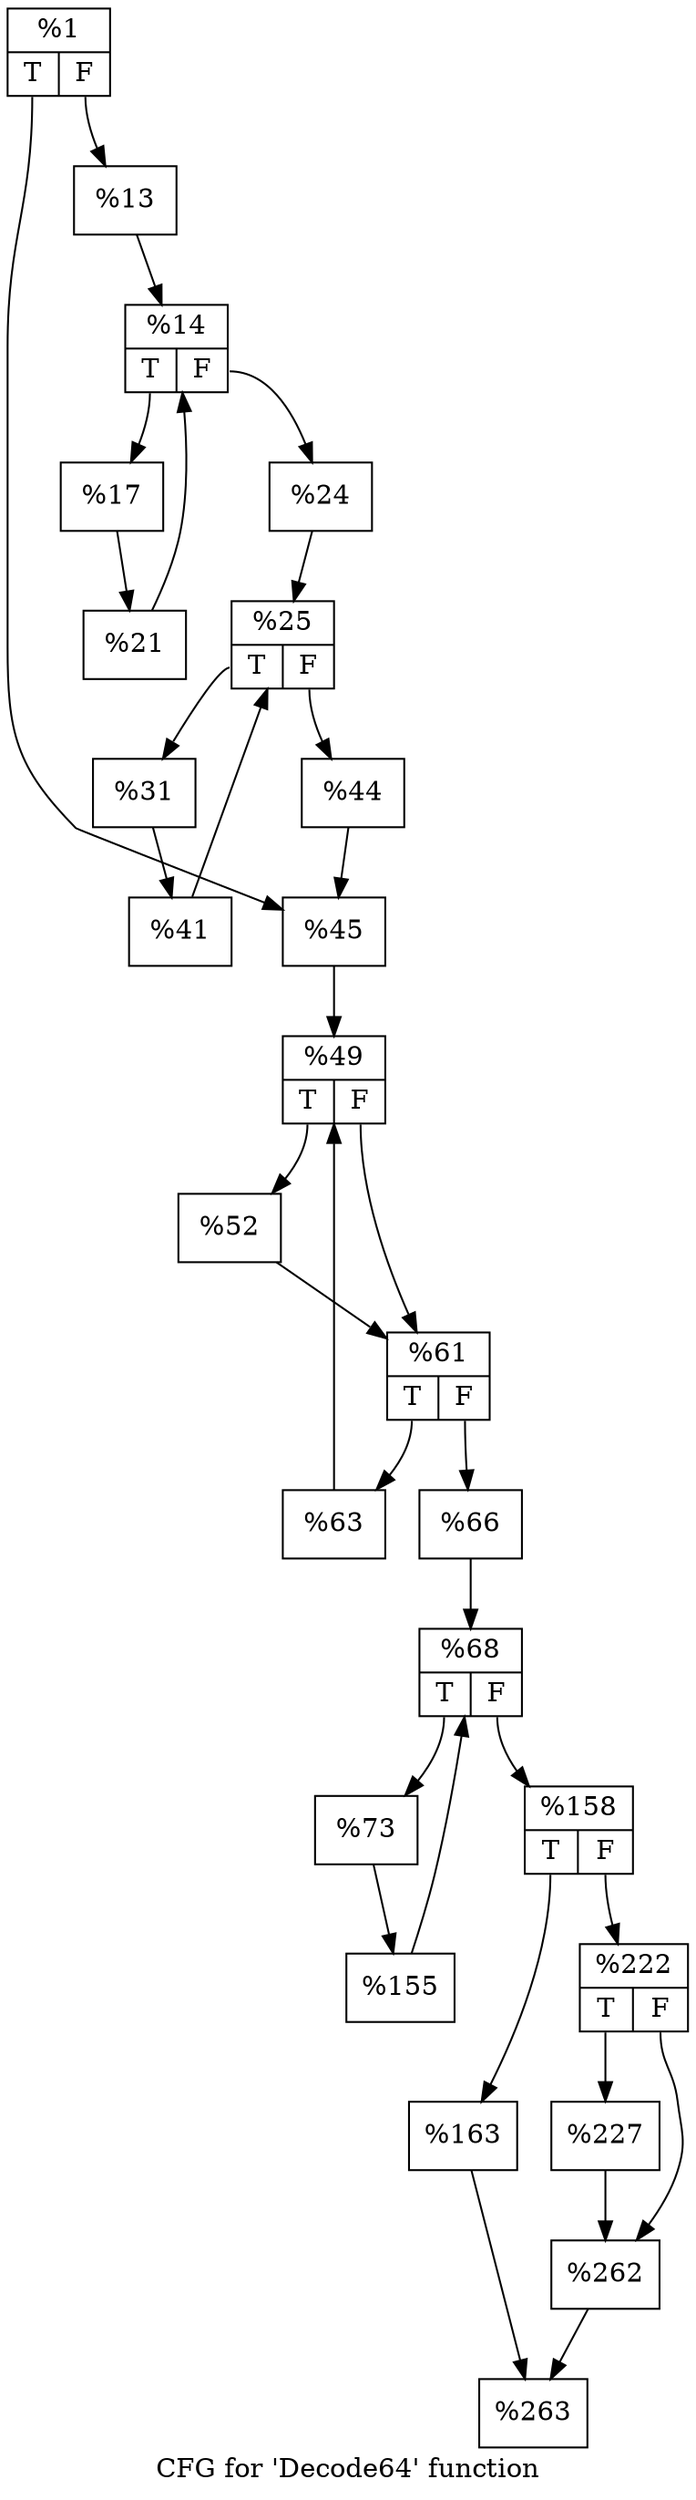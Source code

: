 digraph "CFG for 'Decode64' function" {
	label="CFG for 'Decode64' function";

	Node0xfcf450 [shape=record,label="{%1|{<s0>T|<s1>F}}"];
	Node0xfcf450:s0 -> Node0xfcf590;
	Node0xfcf450:s1 -> Node0xfcfa00;
	Node0xfcfa00 [shape=record,label="{%13}"];
	Node0xfcfa00 -> Node0xfcfb60;
	Node0xfcfb60 [shape=record,label="{%14|{<s0>T|<s1>F}}"];
	Node0xfcfb60:s0 -> Node0xfcfce0;
	Node0xfcfb60:s1 -> Node0xfcfd30;
	Node0xfcfce0 [shape=record,label="{%17}"];
	Node0xfcfce0 -> Node0x1004050;
	Node0x1004050 [shape=record,label="{%21}"];
	Node0x1004050 -> Node0xfcfb60;
	Node0xfcfd30 [shape=record,label="{%24}"];
	Node0xfcfd30 -> Node0x1004330;
	Node0x1004330 [shape=record,label="{%25|{<s0>T|<s1>F}}"];
	Node0x1004330:s0 -> Node0x1004610;
	Node0x1004330:s1 -> Node0x1004660;
	Node0x1004610 [shape=record,label="{%31}"];
	Node0x1004610 -> Node0x1004be0;
	Node0x1004be0 [shape=record,label="{%41}"];
	Node0x1004be0 -> Node0x1004330;
	Node0x1004660 [shape=record,label="{%44}"];
	Node0x1004660 -> Node0xfcf590;
	Node0xfcf590 [shape=record,label="{%45}"];
	Node0xfcf590 -> Node0x1005270;
	Node0x1005270 [shape=record,label="{%49|{<s0>T|<s1>F}}"];
	Node0x1005270:s0 -> Node0x10053f0;
	Node0x1005270:s1 -> Node0x1005440;
	Node0x10053f0 [shape=record,label="{%52}"];
	Node0x10053f0 -> Node0x1005440;
	Node0x1005440 [shape=record,label="{%61|{<s0>T|<s1>F}}"];
	Node0x1005440:s0 -> Node0x1005990;
	Node0x1005440:s1 -> Node0x10059e0;
	Node0x1005990 [shape=record,label="{%63}"];
	Node0x1005990 -> Node0x1005270;
	Node0x10059e0 [shape=record,label="{%66}"];
	Node0x10059e0 -> Node0x1005e80;
	Node0x1005e80 [shape=record,label="{%68|{<s0>T|<s1>F}}"];
	Node0x1005e80:s0 -> Node0x10060d0;
	Node0x1005e80:s1 -> Node0x1006120;
	Node0x10060d0 [shape=record,label="{%73}"];
	Node0x10060d0 -> Node0xfb10d0;
	Node0xfb10d0 [shape=record,label="{%155}"];
	Node0xfb10d0 -> Node0x1005e80;
	Node0x1006120 [shape=record,label="{%158|{<s0>T|<s1>F}}"];
	Node0x1006120:s0 -> Node0x1009bd0;
	Node0x1006120:s1 -> Node0x1009c20;
	Node0x1009bd0 [shape=record,label="{%163}"];
	Node0x1009bd0 -> Node0x100b8b0;
	Node0x1009c20 [shape=record,label="{%222|{<s0>T|<s1>F}}"];
	Node0x1009c20:s0 -> Node0x100bb00;
	Node0x1009c20:s1 -> Node0x100bb50;
	Node0x100bb00 [shape=record,label="{%227}"];
	Node0x100bb00 -> Node0x100bb50;
	Node0x100bb50 [shape=record,label="{%262}"];
	Node0x100bb50 -> Node0x100b8b0;
	Node0x100b8b0 [shape=record,label="{%263}"];
}
